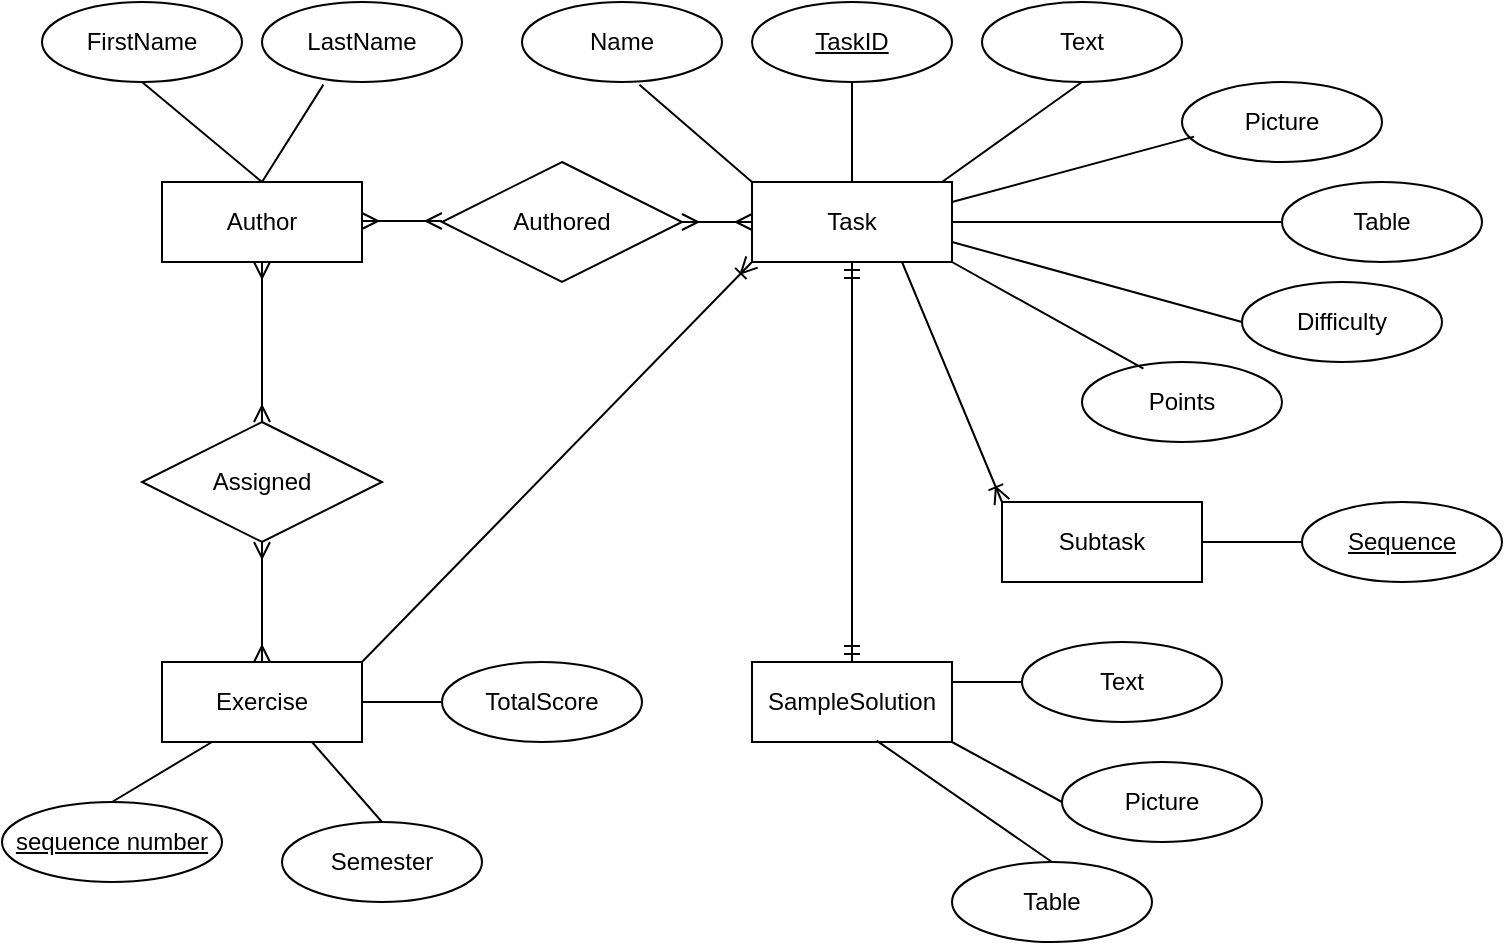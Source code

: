 <mxfile version="21.7.5" type="github" pages="2">
  <diagram id="R2lEEEUBdFMjLlhIrx00" name="Page-1">
    <mxGraphModel dx="794" dy="390" grid="1" gridSize="10" guides="1" tooltips="1" connect="1" arrows="1" fold="1" page="1" pageScale="1" pageWidth="850" pageHeight="1100" math="0" shadow="0" extFonts="Permanent Marker^https://fonts.googleapis.com/css?family=Permanent+Marker">
      <root>
        <mxCell id="0" />
        <mxCell id="1" parent="0" />
        <mxCell id="4wj4wJKNcFFEIcPxOrJc-1" value="Author" style="whiteSpace=wrap;html=1;align=center;" vertex="1" parent="1">
          <mxGeometry x="80" y="300" width="100" height="40" as="geometry" />
        </mxCell>
        <mxCell id="4wj4wJKNcFFEIcPxOrJc-2" value="Task" style="whiteSpace=wrap;html=1;align=center;" vertex="1" parent="1">
          <mxGeometry x="375" y="300" width="100" height="40" as="geometry" />
        </mxCell>
        <mxCell id="4wj4wJKNcFFEIcPxOrJc-4" value="TaskID" style="ellipse;whiteSpace=wrap;html=1;align=center;fontStyle=4;" vertex="1" parent="1">
          <mxGeometry x="375" y="210" width="100" height="40" as="geometry" />
        </mxCell>
        <mxCell id="4wj4wJKNcFFEIcPxOrJc-6" value="FirstName" style="ellipse;whiteSpace=wrap;html=1;align=center;" vertex="1" parent="1">
          <mxGeometry x="20" y="210" width="100" height="40" as="geometry" />
        </mxCell>
        <mxCell id="4wj4wJKNcFFEIcPxOrJc-7" value="LastName" style="ellipse;whiteSpace=wrap;html=1;align=center;" vertex="1" parent="1">
          <mxGeometry x="130" y="210" width="100" height="40" as="geometry" />
        </mxCell>
        <mxCell id="4wj4wJKNcFFEIcPxOrJc-9" value="" style="endArrow=none;html=1;rounded=0;exitX=0.5;exitY=0;exitDx=0;exitDy=0;entryX=0.5;entryY=1;entryDx=0;entryDy=0;" edge="1" parent="1" source="4wj4wJKNcFFEIcPxOrJc-1" target="4wj4wJKNcFFEIcPxOrJc-6">
          <mxGeometry relative="1" as="geometry">
            <mxPoint x="130" y="190" as="sourcePoint" />
            <mxPoint x="370" y="200" as="targetPoint" />
          </mxGeometry>
        </mxCell>
        <mxCell id="4wj4wJKNcFFEIcPxOrJc-10" value="" style="endArrow=none;html=1;rounded=0;entryX=0.307;entryY=1.033;entryDx=0;entryDy=0;entryPerimeter=0;exitX=0.5;exitY=0;exitDx=0;exitDy=0;" edge="1" parent="1" source="4wj4wJKNcFFEIcPxOrJc-1" target="4wj4wJKNcFFEIcPxOrJc-7">
          <mxGeometry relative="1" as="geometry">
            <mxPoint x="130" y="190" as="sourcePoint" />
            <mxPoint x="370" y="200" as="targetPoint" />
          </mxGeometry>
        </mxCell>
        <mxCell id="4wj4wJKNcFFEIcPxOrJc-12" value="Authored" style="shape=rhombus;perimeter=rhombusPerimeter;whiteSpace=wrap;html=1;align=center;" vertex="1" parent="1">
          <mxGeometry x="220" y="290" width="120" height="60" as="geometry" />
        </mxCell>
        <mxCell id="4wj4wJKNcFFEIcPxOrJc-13" value="" style="endArrow=none;html=1;rounded=0;entryX=0.5;entryY=1;entryDx=0;entryDy=0;" edge="1" parent="1" source="4wj4wJKNcFFEIcPxOrJc-2" target="4wj4wJKNcFFEIcPxOrJc-4">
          <mxGeometry relative="1" as="geometry">
            <mxPoint x="270" y="200" as="sourcePoint" />
            <mxPoint x="440" y="250" as="targetPoint" />
          </mxGeometry>
        </mxCell>
        <mxCell id="4wj4wJKNcFFEIcPxOrJc-17" value="Name" style="ellipse;whiteSpace=wrap;html=1;align=center;" vertex="1" parent="1">
          <mxGeometry x="260" y="210" width="100" height="40" as="geometry" />
        </mxCell>
        <mxCell id="4wj4wJKNcFFEIcPxOrJc-18" value="Picture" style="ellipse;whiteSpace=wrap;html=1;align=center;" vertex="1" parent="1">
          <mxGeometry x="590" y="250" width="100" height="40" as="geometry" />
        </mxCell>
        <mxCell id="4wj4wJKNcFFEIcPxOrJc-19" value="Difficulty" style="ellipse;whiteSpace=wrap;html=1;align=center;" vertex="1" parent="1">
          <mxGeometry x="620" y="350" width="100" height="40" as="geometry" />
        </mxCell>
        <mxCell id="4wj4wJKNcFFEIcPxOrJc-20" value="Points" style="ellipse;whiteSpace=wrap;html=1;align=center;" vertex="1" parent="1">
          <mxGeometry x="540" y="390" width="100" height="40" as="geometry" />
        </mxCell>
        <mxCell id="4wj4wJKNcFFEIcPxOrJc-21" value="Table" style="ellipse;whiteSpace=wrap;html=1;align=center;" vertex="1" parent="1">
          <mxGeometry x="640" y="300" width="100" height="40" as="geometry" />
        </mxCell>
        <mxCell id="4wj4wJKNcFFEIcPxOrJc-22" value="Text" style="ellipse;whiteSpace=wrap;html=1;align=center;" vertex="1" parent="1">
          <mxGeometry x="490" y="210" width="100" height="40" as="geometry" />
        </mxCell>
        <mxCell id="4wj4wJKNcFFEIcPxOrJc-23" value="" style="endArrow=none;html=1;rounded=0;exitX=1;exitY=0.25;exitDx=0;exitDy=0;entryX=0.06;entryY=0.683;entryDx=0;entryDy=0;entryPerimeter=0;" edge="1" parent="1" source="4wj4wJKNcFFEIcPxOrJc-2" target="4wj4wJKNcFFEIcPxOrJc-18">
          <mxGeometry relative="1" as="geometry">
            <mxPoint x="350" y="300" as="sourcePoint" />
            <mxPoint x="510" y="300" as="targetPoint" />
          </mxGeometry>
        </mxCell>
        <mxCell id="4wj4wJKNcFFEIcPxOrJc-24" value="" style="endArrow=none;html=1;rounded=0;exitX=0;exitY=0;exitDx=0;exitDy=0;entryX=0.587;entryY=1.033;entryDx=0;entryDy=0;entryPerimeter=0;" edge="1" parent="1" source="4wj4wJKNcFFEIcPxOrJc-2" target="4wj4wJKNcFFEIcPxOrJc-17">
          <mxGeometry relative="1" as="geometry">
            <mxPoint x="350" y="300" as="sourcePoint" />
            <mxPoint x="510" y="300" as="targetPoint" />
          </mxGeometry>
        </mxCell>
        <mxCell id="4wj4wJKNcFFEIcPxOrJc-25" value="" style="endArrow=none;html=1;rounded=0;exitX=1;exitY=1;exitDx=0;exitDy=0;entryX=0.307;entryY=0.083;entryDx=0;entryDy=0;entryPerimeter=0;" edge="1" parent="1" source="4wj4wJKNcFFEIcPxOrJc-2" target="4wj4wJKNcFFEIcPxOrJc-20">
          <mxGeometry relative="1" as="geometry">
            <mxPoint x="350" y="300" as="sourcePoint" />
            <mxPoint x="510" y="300" as="targetPoint" />
          </mxGeometry>
        </mxCell>
        <mxCell id="4wj4wJKNcFFEIcPxOrJc-26" value="" style="endArrow=none;html=1;rounded=0;entryX=0.5;entryY=1;entryDx=0;entryDy=0;" edge="1" parent="1" target="4wj4wJKNcFFEIcPxOrJc-22">
          <mxGeometry relative="1" as="geometry">
            <mxPoint x="470" y="300" as="sourcePoint" />
            <mxPoint x="510" y="300" as="targetPoint" />
          </mxGeometry>
        </mxCell>
        <mxCell id="4wj4wJKNcFFEIcPxOrJc-27" value="" style="endArrow=none;html=1;rounded=0;exitX=1;exitY=0.5;exitDx=0;exitDy=0;entryX=0;entryY=0.5;entryDx=0;entryDy=0;" edge="1" parent="1" source="4wj4wJKNcFFEIcPxOrJc-2" target="4wj4wJKNcFFEIcPxOrJc-21">
          <mxGeometry relative="1" as="geometry">
            <mxPoint x="350" y="300" as="sourcePoint" />
            <mxPoint x="510" y="300" as="targetPoint" />
          </mxGeometry>
        </mxCell>
        <mxCell id="4wj4wJKNcFFEIcPxOrJc-28" value="" style="endArrow=none;html=1;rounded=0;exitX=1;exitY=0.75;exitDx=0;exitDy=0;entryX=0;entryY=0.5;entryDx=0;entryDy=0;" edge="1" parent="1" source="4wj4wJKNcFFEIcPxOrJc-2" target="4wj4wJKNcFFEIcPxOrJc-19">
          <mxGeometry relative="1" as="geometry">
            <mxPoint x="350" y="300" as="sourcePoint" />
            <mxPoint x="510" y="300" as="targetPoint" />
          </mxGeometry>
        </mxCell>
        <mxCell id="4wj4wJKNcFFEIcPxOrJc-29" value="Subtask" style="whiteSpace=wrap;html=1;align=center;" vertex="1" parent="1">
          <mxGeometry x="500" y="460" width="100" height="40" as="geometry" />
        </mxCell>
        <mxCell id="4wj4wJKNcFFEIcPxOrJc-35" value="SampleSolution" style="whiteSpace=wrap;html=1;align=center;" vertex="1" parent="1">
          <mxGeometry x="375" y="540" width="100" height="40" as="geometry" />
        </mxCell>
        <mxCell id="4wj4wJKNcFFEIcPxOrJc-37" value="Table" style="ellipse;whiteSpace=wrap;html=1;align=center;" vertex="1" parent="1">
          <mxGeometry x="475" y="640" width="100" height="40" as="geometry" />
        </mxCell>
        <mxCell id="4wj4wJKNcFFEIcPxOrJc-38" value="Picture" style="ellipse;whiteSpace=wrap;html=1;align=center;" vertex="1" parent="1">
          <mxGeometry x="530" y="590" width="100" height="40" as="geometry" />
        </mxCell>
        <mxCell id="4wj4wJKNcFFEIcPxOrJc-39" value="Text" style="ellipse;whiteSpace=wrap;html=1;align=center;" vertex="1" parent="1">
          <mxGeometry x="510" y="530" width="100" height="40" as="geometry" />
        </mxCell>
        <mxCell id="4wj4wJKNcFFEIcPxOrJc-42" value="" style="endArrow=none;html=1;rounded=0;exitX=0;exitY=0.5;exitDx=0;exitDy=0;entryX=1;entryY=0.25;entryDx=0;entryDy=0;" edge="1" parent="1" source="4wj4wJKNcFFEIcPxOrJc-39" target="4wj4wJKNcFFEIcPxOrJc-35">
          <mxGeometry relative="1" as="geometry">
            <mxPoint x="290" y="400" as="sourcePoint" />
            <mxPoint x="450" y="400" as="targetPoint" />
          </mxGeometry>
        </mxCell>
        <mxCell id="4wj4wJKNcFFEIcPxOrJc-44" value="" style="endArrow=none;html=1;rounded=0;entryX=1;entryY=1;entryDx=0;entryDy=0;exitX=0;exitY=0.5;exitDx=0;exitDy=0;" edge="1" parent="1" source="4wj4wJKNcFFEIcPxOrJc-38" target="4wj4wJKNcFFEIcPxOrJc-35">
          <mxGeometry relative="1" as="geometry">
            <mxPoint x="660" y="600" as="sourcePoint" />
            <mxPoint x="560" y="599.5" as="targetPoint" />
          </mxGeometry>
        </mxCell>
        <mxCell id="4wj4wJKNcFFEIcPxOrJc-45" value="" style="endArrow=none;html=1;rounded=0;exitX=0.5;exitY=0;exitDx=0;exitDy=0;entryX=0.623;entryY=0.983;entryDx=0;entryDy=0;entryPerimeter=0;" edge="1" parent="1" source="4wj4wJKNcFFEIcPxOrJc-37" target="4wj4wJKNcFFEIcPxOrJc-35">
          <mxGeometry relative="1" as="geometry">
            <mxPoint x="290" y="400" as="sourcePoint" />
            <mxPoint x="450" y="400" as="targetPoint" />
          </mxGeometry>
        </mxCell>
        <mxCell id="4wj4wJKNcFFEIcPxOrJc-46" style="edgeStyle=orthogonalEdgeStyle;rounded=0;orthogonalLoop=1;jettySize=auto;html=1;exitX=0.5;exitY=1;exitDx=0;exitDy=0;" edge="1" parent="1" source="4wj4wJKNcFFEIcPxOrJc-38" target="4wj4wJKNcFFEIcPxOrJc-38">
          <mxGeometry relative="1" as="geometry" />
        </mxCell>
        <mxCell id="4wj4wJKNcFFEIcPxOrJc-48" value="Exercise" style="whiteSpace=wrap;html=1;align=center;" vertex="1" parent="1">
          <mxGeometry x="80" y="540" width="100" height="40" as="geometry" />
        </mxCell>
        <mxCell id="4wj4wJKNcFFEIcPxOrJc-54" value="Assigned" style="shape=rhombus;perimeter=rhombusPerimeter;whiteSpace=wrap;html=1;align=center;" vertex="1" parent="1">
          <mxGeometry x="70" y="420" width="120" height="60" as="geometry" />
        </mxCell>
        <mxCell id="4wj4wJKNcFFEIcPxOrJc-61" value="Sequence" style="ellipse;whiteSpace=wrap;html=1;align=center;fontStyle=4;" vertex="1" parent="1">
          <mxGeometry x="650" y="460" width="100" height="40" as="geometry" />
        </mxCell>
        <mxCell id="4wj4wJKNcFFEIcPxOrJc-62" value="" style="endArrow=none;html=1;rounded=0;exitX=1;exitY=0.5;exitDx=0;exitDy=0;entryX=0;entryY=0.5;entryDx=0;entryDy=0;" edge="1" parent="1" source="4wj4wJKNcFFEIcPxOrJc-29" target="4wj4wJKNcFFEIcPxOrJc-61">
          <mxGeometry relative="1" as="geometry">
            <mxPoint x="650" y="480" as="sourcePoint" />
            <mxPoint x="810" y="480" as="targetPoint" />
          </mxGeometry>
        </mxCell>
        <mxCell id="4wj4wJKNcFFEIcPxOrJc-66" value="" style="edgeStyle=entityRelationEdgeStyle;fontSize=12;html=1;endArrow=ERmany;startArrow=ERmany;rounded=0;exitX=1;exitY=0.5;exitDx=0;exitDy=0;entryX=0;entryY=0.5;entryDx=0;entryDy=0;" edge="1" parent="1">
          <mxGeometry width="100" height="100" relative="1" as="geometry">
            <mxPoint x="180" y="319.5" as="sourcePoint" />
            <mxPoint x="220" y="319.5" as="targetPoint" />
            <Array as="points">
              <mxPoint x="280" y="269.5" />
              <mxPoint x="280" y="379.5" />
              <mxPoint x="270" y="379.5" />
            </Array>
          </mxGeometry>
        </mxCell>
        <mxCell id="4wj4wJKNcFFEIcPxOrJc-71" value="" style="edgeStyle=entityRelationEdgeStyle;fontSize=12;html=1;endArrow=ERmany;startArrow=ERmany;rounded=0;exitX=1;exitY=0.5;exitDx=0;exitDy=0;entryX=0;entryY=0.5;entryDx=0;entryDy=0;" edge="1" parent="1" source="4wj4wJKNcFFEIcPxOrJc-12" target="4wj4wJKNcFFEIcPxOrJc-2">
          <mxGeometry width="100" height="100" relative="1" as="geometry">
            <mxPoint x="320" y="480" as="sourcePoint" />
            <mxPoint x="420" y="380" as="targetPoint" />
          </mxGeometry>
        </mxCell>
        <mxCell id="4wj4wJKNcFFEIcPxOrJc-72" value="" style="fontSize=12;html=1;endArrow=ERoneToMany;entryX=0;entryY=0;entryDx=0;entryDy=0;exitX=0.75;exitY=1;exitDx=0;exitDy=0;rounded=0;" edge="1" parent="1" source="4wj4wJKNcFFEIcPxOrJc-2" target="4wj4wJKNcFFEIcPxOrJc-29">
          <mxGeometry width="100" height="100" relative="1" as="geometry">
            <mxPoint x="320" y="480" as="sourcePoint" />
            <mxPoint x="420" y="380" as="targetPoint" />
          </mxGeometry>
        </mxCell>
        <mxCell id="4wj4wJKNcFFEIcPxOrJc-74" value="" style="fontSize=12;html=1;endArrow=ERmandOne;startArrow=ERmandOne;rounded=0;entryX=0.5;entryY=1;entryDx=0;entryDy=0;" edge="1" parent="1" source="4wj4wJKNcFFEIcPxOrJc-35" target="4wj4wJKNcFFEIcPxOrJc-2">
          <mxGeometry width="100" height="100" relative="1" as="geometry">
            <mxPoint x="425" y="450" as="sourcePoint" />
            <mxPoint x="410" y="340" as="targetPoint" />
            <Array as="points" />
          </mxGeometry>
        </mxCell>
        <mxCell id="4wj4wJKNcFFEIcPxOrJc-76" value="" style="fontSize=12;html=1;endArrow=ERmany;startArrow=ERmany;rounded=0;exitX=0.5;exitY=0;exitDx=0;exitDy=0;entryX=0.5;entryY=1;entryDx=0;entryDy=0;" edge="1" parent="1" source="4wj4wJKNcFFEIcPxOrJc-54" target="4wj4wJKNcFFEIcPxOrJc-1">
          <mxGeometry width="100" height="100" relative="1" as="geometry">
            <mxPoint x="320" y="480" as="sourcePoint" />
            <mxPoint x="420" y="380" as="targetPoint" />
          </mxGeometry>
        </mxCell>
        <mxCell id="4wj4wJKNcFFEIcPxOrJc-77" value="" style="fontSize=12;html=1;endArrow=ERmany;startArrow=ERmany;rounded=0;exitX=0.5;exitY=0;exitDx=0;exitDy=0;entryX=0.5;entryY=1;entryDx=0;entryDy=0;" edge="1" parent="1" source="4wj4wJKNcFFEIcPxOrJc-48" target="4wj4wJKNcFFEIcPxOrJc-54">
          <mxGeometry width="100" height="100" relative="1" as="geometry">
            <mxPoint x="320" y="480" as="sourcePoint" />
            <mxPoint x="420" y="380" as="targetPoint" />
          </mxGeometry>
        </mxCell>
        <mxCell id="4wj4wJKNcFFEIcPxOrJc-79" value="sequence number" style="ellipse;whiteSpace=wrap;html=1;align=center;fontStyle=4;" vertex="1" parent="1">
          <mxGeometry y="610" width="110" height="40" as="geometry" />
        </mxCell>
        <mxCell id="4wj4wJKNcFFEIcPxOrJc-80" value="Semester" style="ellipse;whiteSpace=wrap;html=1;align=center;" vertex="1" parent="1">
          <mxGeometry x="140" y="620" width="100" height="40" as="geometry" />
        </mxCell>
        <mxCell id="4wj4wJKNcFFEIcPxOrJc-81" value="TotalScore" style="ellipse;whiteSpace=wrap;html=1;align=center;" vertex="1" parent="1">
          <mxGeometry x="220" y="540" width="100" height="40" as="geometry" />
        </mxCell>
        <mxCell id="4wj4wJKNcFFEIcPxOrJc-83" value="" style="endArrow=none;html=1;rounded=0;exitX=0.5;exitY=0;exitDx=0;exitDy=0;entryX=0.25;entryY=1;entryDx=0;entryDy=0;" edge="1" parent="1" source="4wj4wJKNcFFEIcPxOrJc-79" target="4wj4wJKNcFFEIcPxOrJc-48">
          <mxGeometry relative="1" as="geometry">
            <mxPoint x="230" y="530" as="sourcePoint" />
            <mxPoint x="390" y="530" as="targetPoint" />
          </mxGeometry>
        </mxCell>
        <mxCell id="4wj4wJKNcFFEIcPxOrJc-85" value="" style="endArrow=none;html=1;rounded=0;exitX=0.5;exitY=0;exitDx=0;exitDy=0;entryX=0.75;entryY=1;entryDx=0;entryDy=0;" edge="1" parent="1" source="4wj4wJKNcFFEIcPxOrJc-80" target="4wj4wJKNcFFEIcPxOrJc-48">
          <mxGeometry relative="1" as="geometry">
            <mxPoint x="230" y="530" as="sourcePoint" />
            <mxPoint x="390" y="530" as="targetPoint" />
          </mxGeometry>
        </mxCell>
        <mxCell id="4wj4wJKNcFFEIcPxOrJc-86" value="" style="endArrow=none;html=1;rounded=0;exitX=1;exitY=0.5;exitDx=0;exitDy=0;entryX=0;entryY=0.5;entryDx=0;entryDy=0;" edge="1" parent="1" source="4wj4wJKNcFFEIcPxOrJc-48" target="4wj4wJKNcFFEIcPxOrJc-81">
          <mxGeometry relative="1" as="geometry">
            <mxPoint x="230" y="530" as="sourcePoint" />
            <mxPoint x="390" y="530" as="targetPoint" />
          </mxGeometry>
        </mxCell>
        <mxCell id="4wj4wJKNcFFEIcPxOrJc-87" value="" style="fontSize=12;html=1;endArrow=ERoneToMany;rounded=0;exitX=1;exitY=0;exitDx=0;exitDy=0;entryX=0;entryY=1;entryDx=0;entryDy=0;" edge="1" parent="1" source="4wj4wJKNcFFEIcPxOrJc-48" target="4wj4wJKNcFFEIcPxOrJc-2">
          <mxGeometry width="100" height="100" relative="1" as="geometry">
            <mxPoint x="350" y="530" as="sourcePoint" />
            <mxPoint x="450" y="430" as="targetPoint" />
          </mxGeometry>
        </mxCell>
      </root>
    </mxGraphModel>
  </diagram>
  <diagram id="3wv-NaPDFqox_h3lCRrM" name="Page-2">
    <mxGraphModel dx="794" dy="390" grid="1" gridSize="10" guides="1" tooltips="1" connect="1" arrows="1" fold="1" page="1" pageScale="1" pageWidth="827" pageHeight="1169" math="0" shadow="0">
      <root>
        <mxCell id="0" />
        <mxCell id="1" parent="0" />
        <mxCell id="SgFPuHgWwomfjMRA7tq9-1" value="Friend" style="whiteSpace=wrap;html=1;align=center;" vertex="1" parent="1">
          <mxGeometry x="520" y="390" width="100" height="40" as="geometry" />
        </mxCell>
        <mxCell id="SgFPuHgWwomfjMRA7tq9-2" value="Author" style="whiteSpace=wrap;html=1;align=center;" vertex="1" parent="1">
          <mxGeometry x="520" y="230" width="100" height="40" as="geometry" />
        </mxCell>
        <mxCell id="SgFPuHgWwomfjMRA7tq9-3" value="Comic" style="whiteSpace=wrap;html=1;align=center;" vertex="1" parent="1">
          <mxGeometry x="180" y="340" width="100" height="40" as="geometry" />
        </mxCell>
        <mxCell id="SgFPuHgWwomfjMRA7tq9-4" value="Series" style="whiteSpace=wrap;html=1;align=center;" vertex="1" parent="1">
          <mxGeometry x="180" y="170" width="100" height="40" as="geometry" />
        </mxCell>
        <mxCell id="SgFPuHgWwomfjMRA7tq9-5" value="Copy" style="whiteSpace=wrap;html=1;align=center;" vertex="1" parent="1">
          <mxGeometry x="180" y="510" width="100" height="40" as="geometry" />
        </mxCell>
      </root>
    </mxGraphModel>
  </diagram>
</mxfile>
